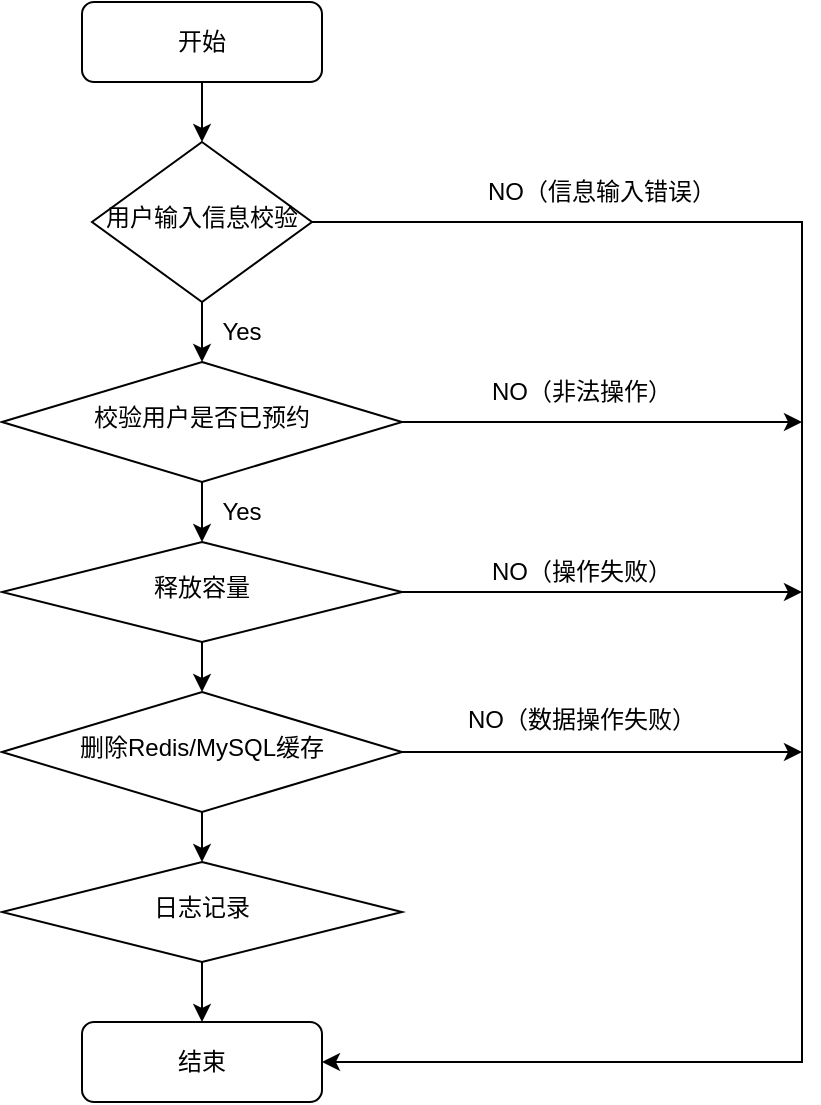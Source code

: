 <mxfile version="19.0.3" type="device"><diagram id="vKZsQfBwj1nJ8mU5Zixr" name="第 1 页"><mxGraphModel dx="1491" dy="891" grid="1" gridSize="10" guides="1" tooltips="1" connect="1" arrows="1" fold="1" page="1" pageScale="1" pageWidth="1169" pageHeight="827" math="0" shadow="0"><root><mxCell id="0"/><mxCell id="1" parent="0"/><mxCell id="9AKnHhv6omD16iSBlDcf-2" style="edgeStyle=orthogonalEdgeStyle;rounded=0;orthogonalLoop=1;jettySize=auto;html=1;entryX=0.5;entryY=0;entryDx=0;entryDy=0;" edge="1" parent="1" source="9AKnHhv6omD16iSBlDcf-3" target="9AKnHhv6omD16iSBlDcf-6"><mxGeometry relative="1" as="geometry"/></mxCell><mxCell id="9AKnHhv6omD16iSBlDcf-3" value="开始" style="rounded=1;whiteSpace=wrap;html=1;fontSize=12;glass=0;strokeWidth=1;shadow=0;" vertex="1" parent="1"><mxGeometry x="290" y="40" width="120" height="40" as="geometry"/></mxCell><mxCell id="9AKnHhv6omD16iSBlDcf-5" style="edgeStyle=orthogonalEdgeStyle;rounded=0;orthogonalLoop=1;jettySize=auto;html=1;entryX=1;entryY=0.5;entryDx=0;entryDy=0;" edge="1" parent="1" source="9AKnHhv6omD16iSBlDcf-6" target="9AKnHhv6omD16iSBlDcf-10"><mxGeometry relative="1" as="geometry"><mxPoint x="560" y="730" as="targetPoint"/><Array as="points"><mxPoint x="650" y="150"/><mxPoint x="650" y="570"/></Array></mxGeometry></mxCell><mxCell id="9AKnHhv6omD16iSBlDcf-37" style="edgeStyle=orthogonalEdgeStyle;rounded=0;orthogonalLoop=1;jettySize=auto;html=1;entryX=0.5;entryY=0;entryDx=0;entryDy=0;" edge="1" parent="1" source="9AKnHhv6omD16iSBlDcf-6" target="9AKnHhv6omD16iSBlDcf-16"><mxGeometry relative="1" as="geometry"/></mxCell><mxCell id="9AKnHhv6omD16iSBlDcf-6" value="用户输入信息校验" style="rhombus;whiteSpace=wrap;html=1;shadow=0;fontFamily=Helvetica;fontSize=12;align=center;strokeWidth=1;spacing=6;spacingTop=-4;" vertex="1" parent="1"><mxGeometry x="295" y="110" width="110" height="80" as="geometry"/></mxCell><mxCell id="9AKnHhv6omD16iSBlDcf-8" style="edgeStyle=orthogonalEdgeStyle;rounded=0;orthogonalLoop=1;jettySize=auto;html=1;" edge="1" parent="1"><mxGeometry relative="1" as="geometry"><mxPoint x="650" y="250" as="targetPoint"/><mxPoint x="450" y="250" as="sourcePoint"/></mxGeometry></mxCell><mxCell id="9AKnHhv6omD16iSBlDcf-10" value="结束" style="rounded=1;whiteSpace=wrap;html=1;fontSize=12;glass=0;strokeWidth=1;shadow=0;" vertex="1" parent="1"><mxGeometry x="290" y="550" width="120" height="40" as="geometry"/></mxCell><mxCell id="9AKnHhv6omD16iSBlDcf-14" style="edgeStyle=orthogonalEdgeStyle;rounded=0;orthogonalLoop=1;jettySize=auto;html=1;entryX=0.5;entryY=0;entryDx=0;entryDy=0;" edge="1" parent="1" source="9AKnHhv6omD16iSBlDcf-16"><mxGeometry relative="1" as="geometry"><mxPoint x="350" y="310" as="targetPoint"/></mxGeometry></mxCell><mxCell id="9AKnHhv6omD16iSBlDcf-16" value="校验用户是否已预约" style="rhombus;whiteSpace=wrap;html=1;shadow=0;fontFamily=Helvetica;fontSize=12;align=center;strokeWidth=1;spacing=6;spacingTop=-4;" vertex="1" parent="1"><mxGeometry x="250" y="220" width="200" height="60" as="geometry"/></mxCell><mxCell id="9AKnHhv6omD16iSBlDcf-23" style="edgeStyle=orthogonalEdgeStyle;rounded=0;orthogonalLoop=1;jettySize=auto;html=1;entryX=0.5;entryY=0;entryDx=0;entryDy=0;" edge="1" parent="1" source="9AKnHhv6omD16iSBlDcf-24" target="9AKnHhv6omD16iSBlDcf-10"><mxGeometry relative="1" as="geometry"/></mxCell><mxCell id="9AKnHhv6omD16iSBlDcf-24" value="日志记录" style="rhombus;whiteSpace=wrap;html=1;shadow=0;fontFamily=Helvetica;fontSize=12;align=center;strokeWidth=1;spacing=6;spacingTop=-4;" vertex="1" parent="1"><mxGeometry x="250" y="470" width="200" height="50" as="geometry"/></mxCell><mxCell id="9AKnHhv6omD16iSBlDcf-27" value="Yes" style="text;html=1;strokeColor=none;fillColor=none;align=center;verticalAlign=middle;whiteSpace=wrap;rounded=0;" vertex="1" parent="1"><mxGeometry x="340" y="280" width="60" height="30" as="geometry"/></mxCell><mxCell id="9AKnHhv6omD16iSBlDcf-31" value="NO（信息输入错误）" style="text;html=1;strokeColor=none;fillColor=none;align=center;verticalAlign=middle;whiteSpace=wrap;rounded=0;" vertex="1" parent="1"><mxGeometry x="470" y="120" width="160" height="30" as="geometry"/></mxCell><mxCell id="9AKnHhv6omD16iSBlDcf-32" value="NO（非法操作）" style="text;html=1;strokeColor=none;fillColor=none;align=center;verticalAlign=middle;whiteSpace=wrap;rounded=0;" vertex="1" parent="1"><mxGeometry x="460" y="220" width="160" height="30" as="geometry"/></mxCell><mxCell id="9AKnHhv6omD16iSBlDcf-33" value="NO（操作失败）" style="text;html=1;strokeColor=none;fillColor=none;align=center;verticalAlign=middle;whiteSpace=wrap;rounded=0;" vertex="1" parent="1"><mxGeometry x="460" y="310" width="160" height="30" as="geometry"/></mxCell><mxCell id="9AKnHhv6omD16iSBlDcf-34" value="NO（数据操作失败）" style="text;html=1;strokeColor=none;fillColor=none;align=center;verticalAlign=middle;whiteSpace=wrap;rounded=0;" vertex="1" parent="1"><mxGeometry x="460" y="383.5" width="160" height="30" as="geometry"/></mxCell><mxCell id="9AKnHhv6omD16iSBlDcf-38" value="Yes" style="text;html=1;strokeColor=none;fillColor=none;align=center;verticalAlign=middle;whiteSpace=wrap;rounded=0;" vertex="1" parent="1"><mxGeometry x="340" y="190" width="60" height="30" as="geometry"/></mxCell><mxCell id="9AKnHhv6omD16iSBlDcf-41" style="edgeStyle=orthogonalEdgeStyle;rounded=0;orthogonalLoop=1;jettySize=auto;html=1;entryX=0.5;entryY=0;entryDx=0;entryDy=0;" edge="1" parent="1" source="9AKnHhv6omD16iSBlDcf-39" target="9AKnHhv6omD16iSBlDcf-40"><mxGeometry relative="1" as="geometry"/></mxCell><mxCell id="9AKnHhv6omD16iSBlDcf-43" style="edgeStyle=orthogonalEdgeStyle;rounded=0;orthogonalLoop=1;jettySize=auto;html=1;" edge="1" parent="1" source="9AKnHhv6omD16iSBlDcf-39"><mxGeometry relative="1" as="geometry"><mxPoint x="650" y="335" as="targetPoint"/></mxGeometry></mxCell><mxCell id="9AKnHhv6omD16iSBlDcf-39" value="释放容量" style="rhombus;whiteSpace=wrap;html=1;shadow=0;fontFamily=Helvetica;fontSize=12;align=center;strokeWidth=1;spacing=6;spacingTop=-4;" vertex="1" parent="1"><mxGeometry x="250" y="310" width="200" height="50" as="geometry"/></mxCell><mxCell id="9AKnHhv6omD16iSBlDcf-42" style="edgeStyle=orthogonalEdgeStyle;rounded=0;orthogonalLoop=1;jettySize=auto;html=1;entryX=0.5;entryY=0;entryDx=0;entryDy=0;" edge="1" parent="1" source="9AKnHhv6omD16iSBlDcf-40" target="9AKnHhv6omD16iSBlDcf-24"><mxGeometry relative="1" as="geometry"/></mxCell><mxCell id="9AKnHhv6omD16iSBlDcf-44" style="edgeStyle=orthogonalEdgeStyle;rounded=0;orthogonalLoop=1;jettySize=auto;html=1;" edge="1" parent="1" source="9AKnHhv6omD16iSBlDcf-40"><mxGeometry relative="1" as="geometry"><mxPoint x="650" y="415" as="targetPoint"/></mxGeometry></mxCell><mxCell id="9AKnHhv6omD16iSBlDcf-40" value="删除Redis/MySQL缓存" style="rhombus;whiteSpace=wrap;html=1;shadow=0;fontFamily=Helvetica;fontSize=12;align=center;strokeWidth=1;spacing=6;spacingTop=-4;" vertex="1" parent="1"><mxGeometry x="250" y="385" width="200" height="60" as="geometry"/></mxCell></root></mxGraphModel></diagram></mxfile>